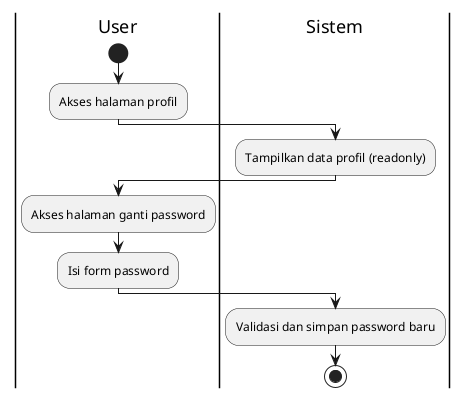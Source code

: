 
@startuml
|User|
start
:Akses halaman profil;

|Sistem|
:Tampilkan data profil (readonly);

|User|
:Akses halaman ganti password;
:Isi form password;

|Sistem|
:Validasi dan simpan password baru;
stop
@enduml
